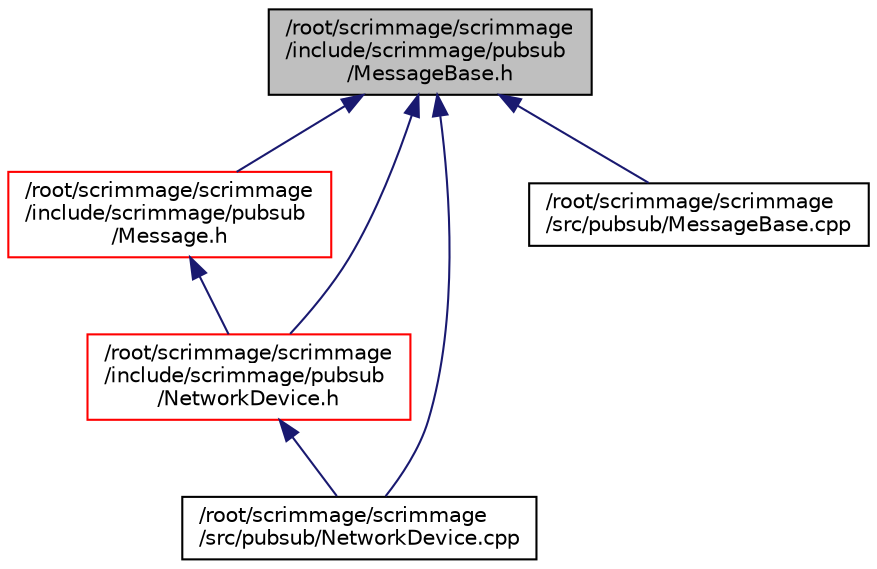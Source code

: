 digraph "/root/scrimmage/scrimmage/include/scrimmage/pubsub/MessageBase.h"
{
 // LATEX_PDF_SIZE
  edge [fontname="Helvetica",fontsize="10",labelfontname="Helvetica",labelfontsize="10"];
  node [fontname="Helvetica",fontsize="10",shape=record];
  Node1 [label="/root/scrimmage/scrimmage\l/include/scrimmage/pubsub\l/MessageBase.h",height=0.2,width=0.4,color="black", fillcolor="grey75", style="filled", fontcolor="black",tooltip="Brief file description."];
  Node1 -> Node2 [dir="back",color="midnightblue",fontsize="10",style="solid",fontname="Helvetica"];
  Node2 [label="/root/scrimmage/scrimmage\l/include/scrimmage/pubsub\l/Message.h",height=0.2,width=0.4,color="red", fillcolor="white", style="filled",URL="$Message_8h.html",tooltip="Brief file description."];
  Node2 -> Node144 [dir="back",color="midnightblue",fontsize="10",style="solid",fontname="Helvetica"];
  Node144 [label="/root/scrimmage/scrimmage\l/include/scrimmage/pubsub\l/NetworkDevice.h",height=0.2,width=0.4,color="red", fillcolor="white", style="filled",URL="$NetworkDevice_8h.html",tooltip="Brief file description."];
  Node144 -> Node289 [dir="back",color="midnightblue",fontsize="10",style="solid",fontname="Helvetica"];
  Node289 [label="/root/scrimmage/scrimmage\l/src/pubsub/NetworkDevice.cpp",height=0.2,width=0.4,color="black", fillcolor="white", style="filled",URL="$NetworkDevice_8cpp.html",tooltip="Brief file description."];
  Node1 -> Node144 [dir="back",color="midnightblue",fontsize="10",style="solid",fontname="Helvetica"];
  Node1 -> Node291 [dir="back",color="midnightblue",fontsize="10",style="solid",fontname="Helvetica"];
  Node291 [label="/root/scrimmage/scrimmage\l/src/pubsub/MessageBase.cpp",height=0.2,width=0.4,color="black", fillcolor="white", style="filled",URL="$MessageBase_8cpp.html",tooltip="Brief file description."];
  Node1 -> Node289 [dir="back",color="midnightblue",fontsize="10",style="solid",fontname="Helvetica"];
}
